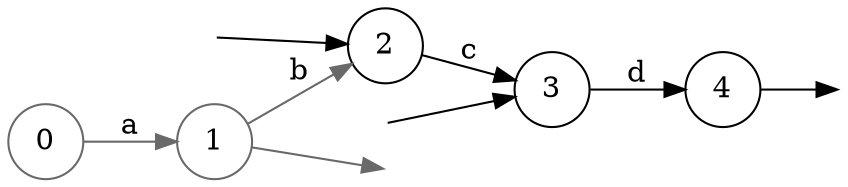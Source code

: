 digraph
{
  vcsn_context = "lal_char(abcd)_b"
  rankdir = LR
  {
    node [style = invis, shape = none, label = "", width = 0, height = 0]
    I2
    I3
    F1
    F4
  }
  {
    node [shape = circle]
    0 [color = DimGray]
    1 [color = DimGray]
    2
    3
    4
  }
  I2 -> 2
  I3 -> 3
  0 -> 1 [label = "a", color = DimGray]
  1 -> F1 [color = DimGray]
  1 -> 2 [label = "b", color = DimGray]
  2 -> 3 [label = "c"]
  3 -> 4 [label = "d"]
  4 -> F4
}
